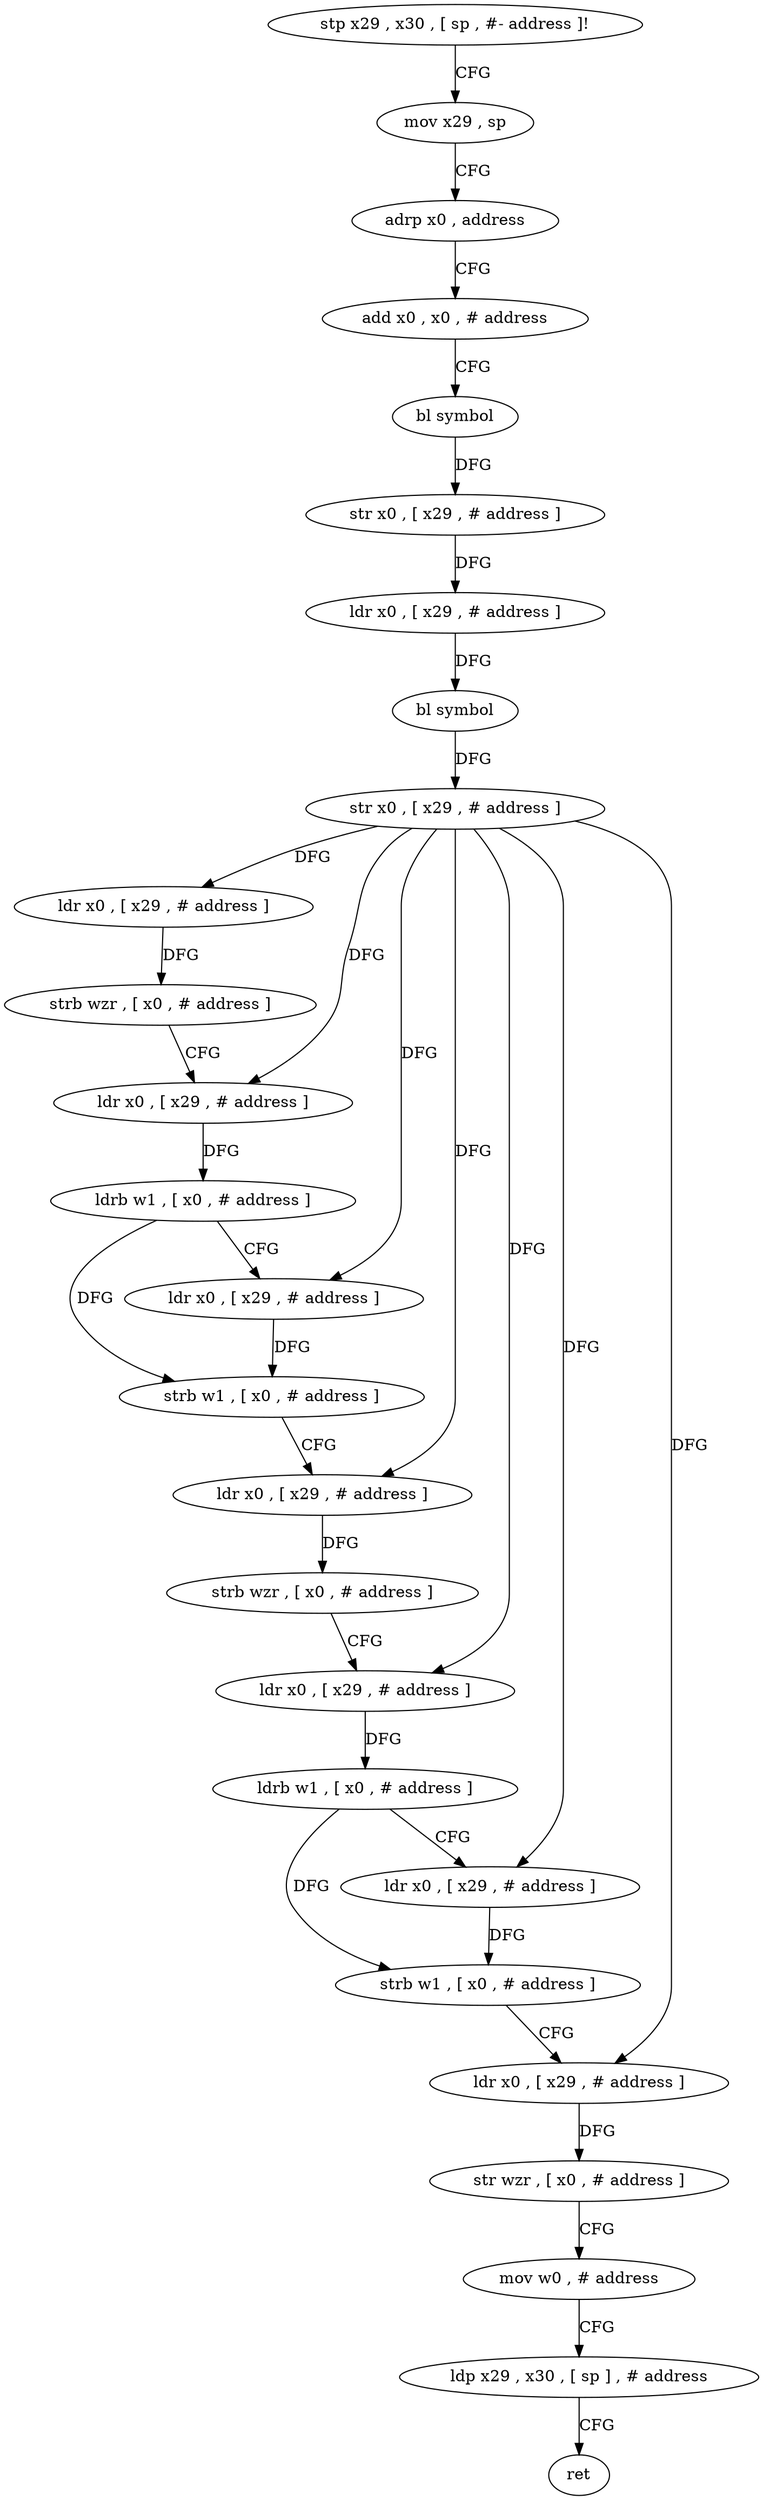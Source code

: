 digraph "func" {
"4265244" [label = "stp x29 , x30 , [ sp , #- address ]!" ]
"4265248" [label = "mov x29 , sp" ]
"4265252" [label = "adrp x0 , address" ]
"4265256" [label = "add x0 , x0 , # address" ]
"4265260" [label = "bl symbol" ]
"4265264" [label = "str x0 , [ x29 , # address ]" ]
"4265268" [label = "ldr x0 , [ x29 , # address ]" ]
"4265272" [label = "bl symbol" ]
"4265276" [label = "str x0 , [ x29 , # address ]" ]
"4265280" [label = "ldr x0 , [ x29 , # address ]" ]
"4265284" [label = "strb wzr , [ x0 , # address ]" ]
"4265288" [label = "ldr x0 , [ x29 , # address ]" ]
"4265292" [label = "ldrb w1 , [ x0 , # address ]" ]
"4265296" [label = "ldr x0 , [ x29 , # address ]" ]
"4265300" [label = "strb w1 , [ x0 , # address ]" ]
"4265304" [label = "ldr x0 , [ x29 , # address ]" ]
"4265308" [label = "strb wzr , [ x0 , # address ]" ]
"4265312" [label = "ldr x0 , [ x29 , # address ]" ]
"4265316" [label = "ldrb w1 , [ x0 , # address ]" ]
"4265320" [label = "ldr x0 , [ x29 , # address ]" ]
"4265324" [label = "strb w1 , [ x0 , # address ]" ]
"4265328" [label = "ldr x0 , [ x29 , # address ]" ]
"4265332" [label = "str wzr , [ x0 , # address ]" ]
"4265336" [label = "mov w0 , # address" ]
"4265340" [label = "ldp x29 , x30 , [ sp ] , # address" ]
"4265344" [label = "ret" ]
"4265244" -> "4265248" [ label = "CFG" ]
"4265248" -> "4265252" [ label = "CFG" ]
"4265252" -> "4265256" [ label = "CFG" ]
"4265256" -> "4265260" [ label = "CFG" ]
"4265260" -> "4265264" [ label = "DFG" ]
"4265264" -> "4265268" [ label = "DFG" ]
"4265268" -> "4265272" [ label = "DFG" ]
"4265272" -> "4265276" [ label = "DFG" ]
"4265276" -> "4265280" [ label = "DFG" ]
"4265276" -> "4265288" [ label = "DFG" ]
"4265276" -> "4265296" [ label = "DFG" ]
"4265276" -> "4265304" [ label = "DFG" ]
"4265276" -> "4265312" [ label = "DFG" ]
"4265276" -> "4265320" [ label = "DFG" ]
"4265276" -> "4265328" [ label = "DFG" ]
"4265280" -> "4265284" [ label = "DFG" ]
"4265284" -> "4265288" [ label = "CFG" ]
"4265288" -> "4265292" [ label = "DFG" ]
"4265292" -> "4265296" [ label = "CFG" ]
"4265292" -> "4265300" [ label = "DFG" ]
"4265296" -> "4265300" [ label = "DFG" ]
"4265300" -> "4265304" [ label = "CFG" ]
"4265304" -> "4265308" [ label = "DFG" ]
"4265308" -> "4265312" [ label = "CFG" ]
"4265312" -> "4265316" [ label = "DFG" ]
"4265316" -> "4265320" [ label = "CFG" ]
"4265316" -> "4265324" [ label = "DFG" ]
"4265320" -> "4265324" [ label = "DFG" ]
"4265324" -> "4265328" [ label = "CFG" ]
"4265328" -> "4265332" [ label = "DFG" ]
"4265332" -> "4265336" [ label = "CFG" ]
"4265336" -> "4265340" [ label = "CFG" ]
"4265340" -> "4265344" [ label = "CFG" ]
}
